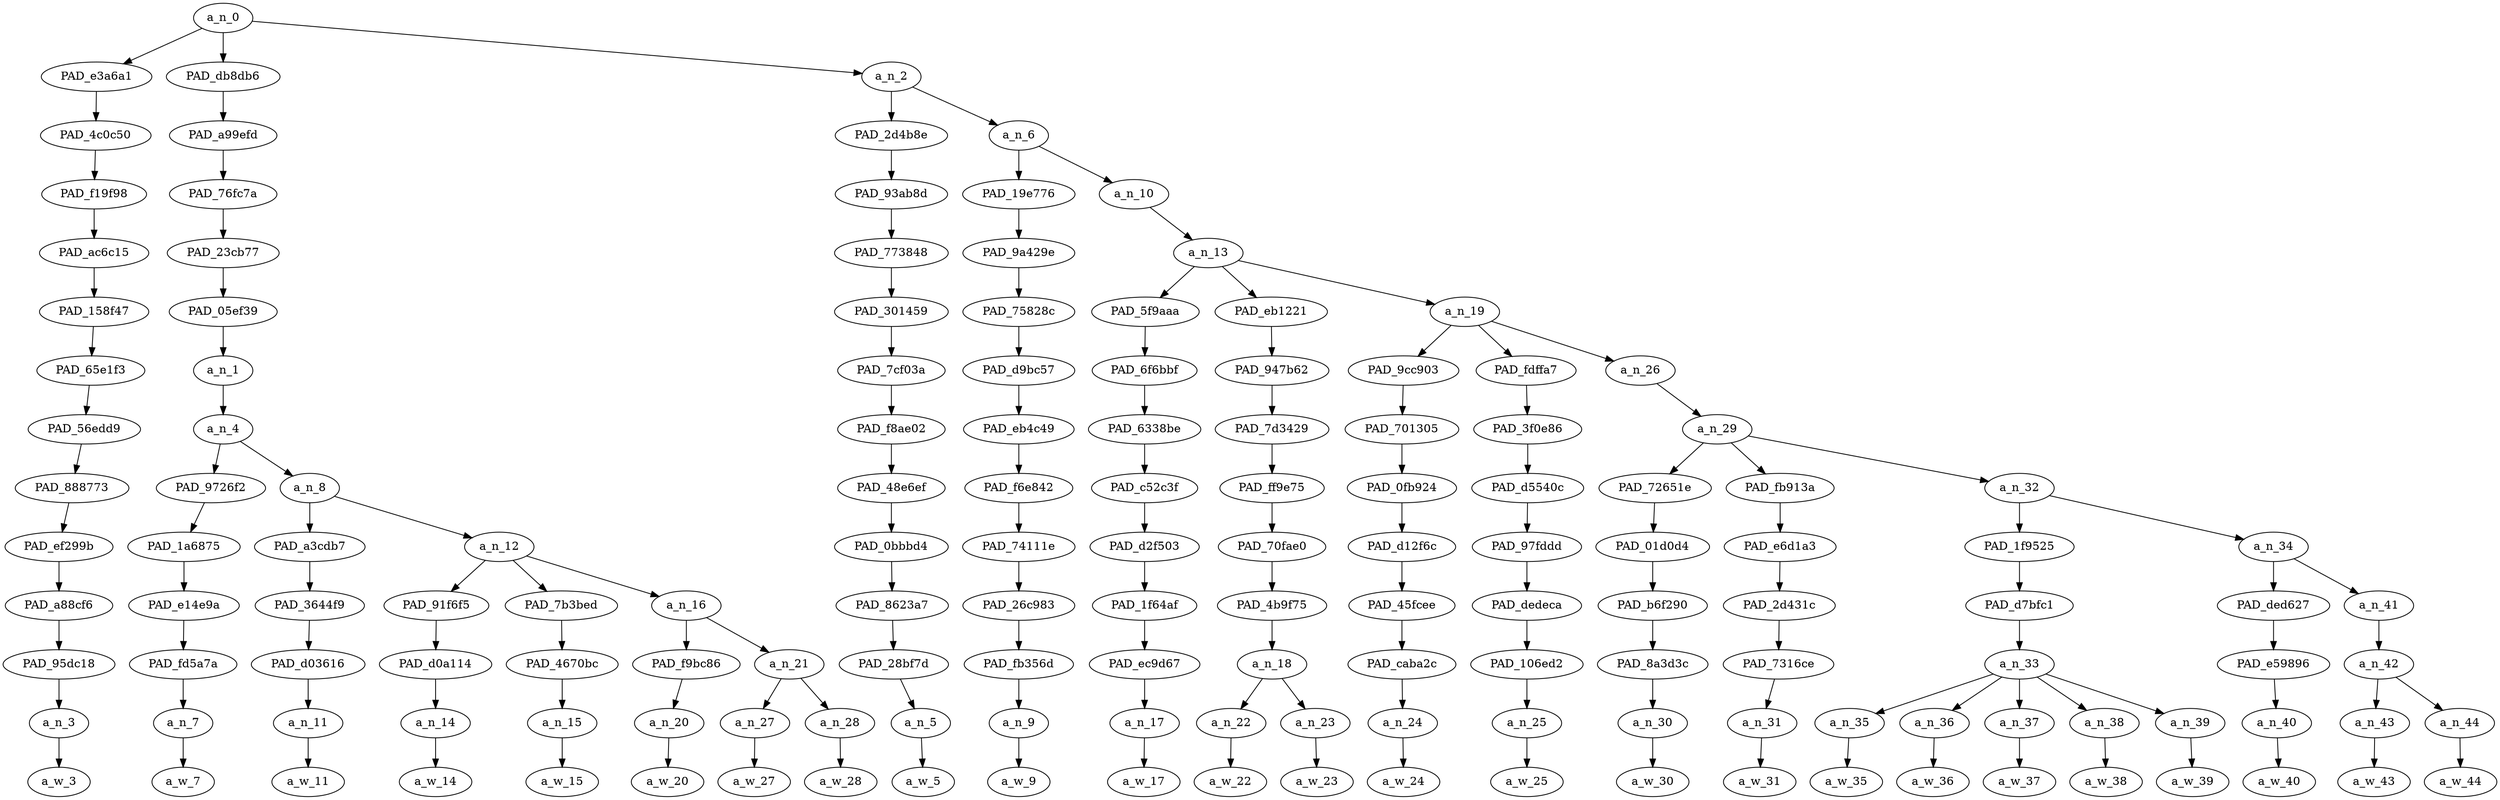 strict digraph "" {
	a_n_0	[div_dir=-1,
		index=0,
		level=13,
		pos="11.111496913580247,13!",
		text_span="[0, 1, 2, 3, 4, 5, 6, 7, 8, 9, 10, 11, 12, 13, 14, 15, 16, 17, 18, 19, 20, 21, 22, 23, 24]",
		value=0.99999999];
	PAD_e3a6a1	[div_dir=-1,
		index=2,
		level=12,
		pos="24.0,12!",
		text_span="[24]",
		value=0.03132533];
	a_n_0 -> PAD_e3a6a1;
	PAD_db8db6	[div_dir=-1,
		index=0,
		level=12,
		pos="1.0625,12!",
		text_span="[0, 1, 2, 3, 4, 5, 6]",
		value=0.15015305];
	a_n_0 -> PAD_db8db6;
	a_n_2	[div_dir=-1,
		index=1,
		level=12,
		pos="8.27199074074074,12!",
		text_span="[7, 8, 9, 10, 11, 12, 13, 14, 15, 16, 17, 18, 19, 20, 21, 22, 23]",
		value=0.81843705];
	a_n_0 -> a_n_2;
	PAD_4c0c50	[div_dir=-1,
		index=3,
		level=11,
		pos="24.0,11!",
		text_span="[24]",
		value=0.03132533];
	PAD_e3a6a1 -> PAD_4c0c50;
	PAD_f19f98	[div_dir=-1,
		index=4,
		level=10,
		pos="24.0,10!",
		text_span="[24]",
		value=0.03132533];
	PAD_4c0c50 -> PAD_f19f98;
	PAD_ac6c15	[div_dir=-1,
		index=4,
		level=9,
		pos="24.0,9!",
		text_span="[24]",
		value=0.03132533];
	PAD_f19f98 -> PAD_ac6c15;
	PAD_158f47	[div_dir=-1,
		index=6,
		level=8,
		pos="24.0,8!",
		text_span="[24]",
		value=0.03132533];
	PAD_ac6c15 -> PAD_158f47;
	PAD_65e1f3	[div_dir=-1,
		index=8,
		level=7,
		pos="24.0,7!",
		text_span="[24]",
		value=0.03132533];
	PAD_158f47 -> PAD_65e1f3;
	PAD_56edd9	[div_dir=-1,
		index=8,
		level=6,
		pos="24.0,6!",
		text_span="[24]",
		value=0.03132533];
	PAD_65e1f3 -> PAD_56edd9;
	PAD_888773	[div_dir=-1,
		index=11,
		level=5,
		pos="24.0,5!",
		text_span="[24]",
		value=0.03132533];
	PAD_56edd9 -> PAD_888773;
	PAD_ef299b	[div_dir=-1,
		index=13,
		level=4,
		pos="24.0,4!",
		text_span="[24]",
		value=0.03132533];
	PAD_888773 -> PAD_ef299b;
	PAD_a88cf6	[div_dir=-1,
		index=16,
		level=3,
		pos="24.0,3!",
		text_span="[24]",
		value=0.03132533];
	PAD_ef299b -> PAD_a88cf6;
	PAD_95dc18	[div_dir=-1,
		index=17,
		level=2,
		pos="24.0,2!",
		text_span="[24]",
		value=0.03132533];
	PAD_a88cf6 -> PAD_95dc18;
	a_n_3	[div_dir=-1,
		index=24,
		level=1,
		pos="24.0,1!",
		text_span="[24]",
		value=0.03132533];
	PAD_95dc18 -> a_n_3;
	a_w_3	[div_dir=0,
		index=24,
		level=0,
		pos="24,0!",
		text_span="[24]",
		value=😃];
	a_n_3 -> a_w_3;
	PAD_a99efd	[div_dir=-1,
		index=0,
		level=11,
		pos="1.0625,11!",
		text_span="[0, 1, 2, 3, 4, 5, 6]",
		value=0.15015305];
	PAD_db8db6 -> PAD_a99efd;
	PAD_76fc7a	[div_dir=-1,
		index=0,
		level=10,
		pos="1.0625,10!",
		text_span="[0, 1, 2, 3, 4, 5, 6]",
		value=0.15015305];
	PAD_a99efd -> PAD_76fc7a;
	PAD_23cb77	[div_dir=-1,
		index=0,
		level=9,
		pos="1.0625,9!",
		text_span="[0, 1, 2, 3, 4, 5, 6]",
		value=0.15015305];
	PAD_76fc7a -> PAD_23cb77;
	PAD_05ef39	[div_dir=-1,
		index=0,
		level=8,
		pos="1.0625,8!",
		text_span="[0, 1, 2, 3, 4, 5, 6]",
		value=0.15015305];
	PAD_23cb77 -> PAD_05ef39;
	a_n_1	[div_dir=-1,
		index=0,
		level=7,
		pos="1.0625,7!",
		text_span="[0, 1, 2, 3, 4, 5, 6]",
		value=0.15015305];
	PAD_05ef39 -> a_n_1;
	a_n_4	[div_dir=-1,
		index=0,
		level=6,
		pos="1.0625,6!",
		text_span="[0, 1, 2, 3, 4, 5, 6]",
		value=0.15010445];
	a_n_1 -> a_n_4;
	PAD_9726f2	[div_dir=-1,
		index=0,
		level=5,
		pos="0.0,5!",
		text_span="[0]",
		value=0.03307540];
	a_n_4 -> PAD_9726f2;
	a_n_8	[div_dir=1,
		index=1,
		level=5,
		pos="2.125,5!",
		text_span="[1, 2, 3, 4, 5, 6]",
		value=0.11698045];
	a_n_4 -> a_n_8;
	PAD_1a6875	[div_dir=-1,
		index=0,
		level=4,
		pos="0.0,4!",
		text_span="[0]",
		value=0.03307540];
	PAD_9726f2 -> PAD_1a6875;
	PAD_e14e9a	[div_dir=-1,
		index=0,
		level=3,
		pos="0.0,3!",
		text_span="[0]",
		value=0.03307540];
	PAD_1a6875 -> PAD_e14e9a;
	PAD_fd5a7a	[div_dir=-1,
		index=0,
		level=2,
		pos="0.0,2!",
		text_span="[0]",
		value=0.03307540];
	PAD_e14e9a -> PAD_fd5a7a;
	a_n_7	[div_dir=-1,
		index=0,
		level=1,
		pos="0.0,1!",
		text_span="[0]",
		value=0.03307540];
	PAD_fd5a7a -> a_n_7;
	a_w_7	[div_dir=0,
		index=0,
		level=0,
		pos="0,0!",
		text_span="[0]",
		value=imagine];
	a_n_7 -> a_w_7;
	PAD_a3cdb7	[div_dir=-1,
		index=1,
		level=4,
		pos="1.0,4!",
		text_span="[1]",
		value=0.01505305];
	a_n_8 -> PAD_a3cdb7;
	a_n_12	[div_dir=1,
		index=2,
		level=4,
		pos="3.25,4!",
		text_span="[2, 3, 4, 5, 6]",
		value=0.10187938];
	a_n_8 -> a_n_12;
	PAD_3644f9	[div_dir=-1,
		index=1,
		level=3,
		pos="1.0,3!",
		text_span="[1]",
		value=0.01505305];
	PAD_a3cdb7 -> PAD_3644f9;
	PAD_d03616	[div_dir=-1,
		index=1,
		level=2,
		pos="1.0,2!",
		text_span="[1]",
		value=0.01505305];
	PAD_3644f9 -> PAD_d03616;
	a_n_11	[div_dir=-1,
		index=1,
		level=1,
		pos="1.0,1!",
		text_span="[1]",
		value=0.01505305];
	PAD_d03616 -> a_n_11;
	a_w_11	[div_dir=0,
		index=1,
		level=0,
		pos="1,0!",
		text_span="[1]",
		value=if];
	a_n_11 -> a_w_11;
	PAD_91f6f5	[div_dir=1,
		index=2,
		level=3,
		pos="2.0,3!",
		text_span="[2]",
		value=0.01930540];
	a_n_12 -> PAD_91f6f5;
	PAD_7b3bed	[div_dir=-1,
		index=3,
		level=3,
		pos="3.0,3!",
		text_span="[3]",
		value=0.01602973];
	a_n_12 -> PAD_7b3bed;
	a_n_16	[div_dir=1,
		index=4,
		level=3,
		pos="4.75,3!",
		text_span="[4, 5, 6]",
		value=0.06648788];
	a_n_12 -> a_n_16;
	PAD_d0a114	[div_dir=1,
		index=2,
		level=2,
		pos="2.0,2!",
		text_span="[2]",
		value=0.01930540];
	PAD_91f6f5 -> PAD_d0a114;
	a_n_14	[div_dir=1,
		index=2,
		level=1,
		pos="2.0,1!",
		text_span="[2]",
		value=0.01930540];
	PAD_d0a114 -> a_n_14;
	a_w_14	[div_dir=0,
		index=2,
		level=0,
		pos="2,0!",
		text_span="[2]",
		value=i];
	a_n_14 -> a_w_14;
	PAD_4670bc	[div_dir=-1,
		index=3,
		level=2,
		pos="3.0,2!",
		text_span="[3]",
		value=0.01602973];
	PAD_7b3bed -> PAD_4670bc;
	a_n_15	[div_dir=-1,
		index=3,
		level=1,
		pos="3.0,1!",
		text_span="[3]",
		value=0.01602973];
	PAD_4670bc -> a_n_15;
	a_w_15	[div_dir=0,
		index=3,
		level=0,
		pos="3,0!",
		text_span="[3]",
		value=i1];
	a_n_15 -> a_w_15;
	PAD_f9bc86	[div_dir=-1,
		index=4,
		level=2,
		pos="4.0,2!",
		text_span="[4]",
		value=0.01750840];
	a_n_16 -> PAD_f9bc86;
	a_n_21	[div_dir=1,
		index=5,
		level=2,
		pos="5.5,2!",
		text_span="[5, 6]",
		value=0.04893299];
	a_n_16 -> a_n_21;
	a_n_20	[div_dir=-1,
		index=4,
		level=1,
		pos="4.0,1!",
		text_span="[4]",
		value=0.01750840];
	PAD_f9bc86 -> a_n_20;
	a_w_20	[div_dir=0,
		index=4,
		level=0,
		pos="4,0!",
		text_span="[4]",
		value=mean];
	a_n_20 -> a_w_20;
	a_n_27	[div_dir=1,
		index=5,
		level=1,
		pos="5.0,1!",
		text_span="[5]",
		value=0.01956428];
	a_n_21 -> a_n_27;
	a_n_28	[div_dir=1,
		index=6,
		level=1,
		pos="6.0,1!",
		text_span="[6]",
		value=0.02930365];
	a_n_21 -> a_n_28;
	a_w_27	[div_dir=0,
		index=5,
		level=0,
		pos="5,0!",
		text_span="[5]",
		value=my];
	a_n_27 -> a_w_27;
	a_w_28	[div_dir=0,
		index=6,
		level=0,
		pos="6,0!",
		text_span="[6]",
		value=friend];
	a_n_28 -> a_w_28;
	PAD_2d4b8e	[div_dir=1,
		index=1,
		level=11,
		pos="7.0,11!",
		text_span="[7]",
		value=0.01575919];
	a_n_2 -> PAD_2d4b8e;
	a_n_6	[div_dir=-1,
		index=2,
		level=11,
		pos="9.543981481481481,11!",
		text_span="[8, 9, 10, 11, 12, 13, 14, 15, 16, 17, 18, 19, 20, 21, 22, 23]",
		value=0.80261170];
	a_n_2 -> a_n_6;
	PAD_93ab8d	[div_dir=1,
		index=1,
		level=10,
		pos="7.0,10!",
		text_span="[7]",
		value=0.01575919];
	PAD_2d4b8e -> PAD_93ab8d;
	PAD_773848	[div_dir=1,
		index=1,
		level=9,
		pos="7.0,9!",
		text_span="[7]",
		value=0.01575919];
	PAD_93ab8d -> PAD_773848;
	PAD_301459	[div_dir=1,
		index=1,
		level=8,
		pos="7.0,8!",
		text_span="[7]",
		value=0.01575919];
	PAD_773848 -> PAD_301459;
	PAD_7cf03a	[div_dir=1,
		index=1,
		level=7,
		pos="7.0,7!",
		text_span="[7]",
		value=0.01575919];
	PAD_301459 -> PAD_7cf03a;
	PAD_f8ae02	[div_dir=1,
		index=1,
		level=6,
		pos="7.0,6!",
		text_span="[7]",
		value=0.01575919];
	PAD_7cf03a -> PAD_f8ae02;
	PAD_48e6ef	[div_dir=1,
		index=2,
		level=5,
		pos="7.0,5!",
		text_span="[7]",
		value=0.01575919];
	PAD_f8ae02 -> PAD_48e6ef;
	PAD_0bbbd4	[div_dir=1,
		index=3,
		level=4,
		pos="7.0,4!",
		text_span="[7]",
		value=0.01575919];
	PAD_48e6ef -> PAD_0bbbd4;
	PAD_8623a7	[div_dir=1,
		index=5,
		level=3,
		pos="7.0,3!",
		text_span="[7]",
		value=0.01575919];
	PAD_0bbbd4 -> PAD_8623a7;
	PAD_28bf7d	[div_dir=1,
		index=6,
		level=2,
		pos="7.0,2!",
		text_span="[7]",
		value=0.01575919];
	PAD_8623a7 -> PAD_28bf7d;
	a_n_5	[div_dir=1,
		index=7,
		level=1,
		pos="7.0,1!",
		text_span="[7]",
		value=0.01575919];
	PAD_28bf7d -> a_n_5;
	a_w_5	[div_dir=0,
		index=7,
		level=0,
		pos="7,0!",
		text_span="[7]",
		value=does];
	a_n_5 -> a_w_5;
	PAD_19e776	[div_dir=-1,
		index=2,
		level=10,
		pos="8.0,10!",
		text_span="[8]",
		value=0.01933368];
	a_n_6 -> PAD_19e776;
	a_n_10	[div_dir=-1,
		index=3,
		level=10,
		pos="11.087962962962964,10!",
		text_span="[9, 10, 11, 12, 13, 14, 15, 16, 17, 18, 19, 20, 21, 22, 23]",
		value=0.78320827];
	a_n_6 -> a_n_10;
	PAD_9a429e	[div_dir=-1,
		index=2,
		level=9,
		pos="8.0,9!",
		text_span="[8]",
		value=0.01933368];
	PAD_19e776 -> PAD_9a429e;
	PAD_75828c	[div_dir=-1,
		index=2,
		level=8,
		pos="8.0,8!",
		text_span="[8]",
		value=0.01933368];
	PAD_9a429e -> PAD_75828c;
	PAD_d9bc57	[div_dir=-1,
		index=2,
		level=7,
		pos="8.0,7!",
		text_span="[8]",
		value=0.01933368];
	PAD_75828c -> PAD_d9bc57;
	PAD_eb4c49	[div_dir=-1,
		index=2,
		level=6,
		pos="8.0,6!",
		text_span="[8]",
		value=0.01933368];
	PAD_d9bc57 -> PAD_eb4c49;
	PAD_f6e842	[div_dir=-1,
		index=3,
		level=5,
		pos="8.0,5!",
		text_span="[8]",
		value=0.01933368];
	PAD_eb4c49 -> PAD_f6e842;
	PAD_74111e	[div_dir=-1,
		index=4,
		level=4,
		pos="8.0,4!",
		text_span="[8]",
		value=0.01933368];
	PAD_f6e842 -> PAD_74111e;
	PAD_26c983	[div_dir=-1,
		index=6,
		level=3,
		pos="8.0,3!",
		text_span="[8]",
		value=0.01933368];
	PAD_74111e -> PAD_26c983;
	PAD_fb356d	[div_dir=-1,
		index=7,
		level=2,
		pos="8.0,2!",
		text_span="[8]",
		value=0.01933368];
	PAD_26c983 -> PAD_fb356d;
	a_n_9	[div_dir=-1,
		index=8,
		level=1,
		pos="8.0,1!",
		text_span="[8]",
		value=0.01933368];
	PAD_fb356d -> a_n_9;
	a_w_9	[div_dir=0,
		index=8,
		level=0,
		pos="8,0!",
		text_span="[8]",
		value=start];
	a_n_9 -> a_w_9;
	a_n_13	[div_dir=-1,
		index=3,
		level=9,
		pos="11.087962962962964,9!",
		text_span="[9, 10, 11, 12, 13, 14, 15, 16, 17, 18, 19, 20, 21, 22, 23]",
		value=0.78314538];
	a_n_10 -> a_n_13;
	PAD_5f9aaa	[div_dir=1,
		index=3,
		level=8,
		pos="9.0,8!",
		text_span="[9]",
		value=0.03030164];
	a_n_13 -> PAD_5f9aaa;
	PAD_eb1221	[div_dir=1,
		index=4,
		level=8,
		pos="10.5,8!",
		text_span="[10, 11]",
		value=0.05234738];
	a_n_13 -> PAD_eb1221;
	a_n_19	[div_dir=-1,
		index=5,
		level=8,
		pos="13.763888888888891,8!",
		text_span="[12, 13, 14, 15, 16, 17, 18, 19, 20, 21, 22, 23]",
		value=0.70043347];
	a_n_13 -> a_n_19;
	PAD_6f6bbf	[div_dir=1,
		index=3,
		level=7,
		pos="9.0,7!",
		text_span="[9]",
		value=0.03030164];
	PAD_5f9aaa -> PAD_6f6bbf;
	PAD_6338be	[div_dir=1,
		index=3,
		level=6,
		pos="9.0,6!",
		text_span="[9]",
		value=0.03030164];
	PAD_6f6bbf -> PAD_6338be;
	PAD_c52c3f	[div_dir=1,
		index=4,
		level=5,
		pos="9.0,5!",
		text_span="[9]",
		value=0.03030164];
	PAD_6338be -> PAD_c52c3f;
	PAD_d2f503	[div_dir=1,
		index=5,
		level=4,
		pos="9.0,4!",
		text_span="[9]",
		value=0.03030164];
	PAD_c52c3f -> PAD_d2f503;
	PAD_1f64af	[div_dir=1,
		index=7,
		level=3,
		pos="9.0,3!",
		text_span="[9]",
		value=0.03030164];
	PAD_d2f503 -> PAD_1f64af;
	PAD_ec9d67	[div_dir=1,
		index=8,
		level=2,
		pos="9.0,2!",
		text_span="[9]",
		value=0.03030164];
	PAD_1f64af -> PAD_ec9d67;
	a_n_17	[div_dir=1,
		index=9,
		level=1,
		pos="9.0,1!",
		text_span="[9]",
		value=0.03030164];
	PAD_ec9d67 -> a_n_17;
	a_w_17	[div_dir=0,
		index=9,
		level=0,
		pos="9,0!",
		text_span="[9]",
		value=liking];
	a_n_17 -> a_w_17;
	PAD_947b62	[div_dir=1,
		index=4,
		level=7,
		pos="10.5,7!",
		text_span="[10, 11]",
		value=0.05234738];
	PAD_eb1221 -> PAD_947b62;
	PAD_7d3429	[div_dir=1,
		index=4,
		level=6,
		pos="10.5,6!",
		text_span="[10, 11]",
		value=0.05234738];
	PAD_947b62 -> PAD_7d3429;
	PAD_ff9e75	[div_dir=1,
		index=5,
		level=5,
		pos="10.5,5!",
		text_span="[10, 11]",
		value=0.05234738];
	PAD_7d3429 -> PAD_ff9e75;
	PAD_70fae0	[div_dir=1,
		index=6,
		level=4,
		pos="10.5,4!",
		text_span="[10, 11]",
		value=0.05234738];
	PAD_ff9e75 -> PAD_70fae0;
	PAD_4b9f75	[div_dir=1,
		index=8,
		level=3,
		pos="10.5,3!",
		text_span="[10, 11]",
		value=0.05234738];
	PAD_70fae0 -> PAD_4b9f75;
	a_n_18	[div_dir=1,
		index=9,
		level=2,
		pos="10.5,2!",
		text_span="[10, 11]",
		value=0.05234738];
	PAD_4b9f75 -> a_n_18;
	a_n_22	[div_dir=1,
		index=10,
		level=1,
		pos="10.0,1!",
		text_span="[10]",
		value=0.01968119];
	a_n_18 -> a_n_22;
	a_n_23	[div_dir=1,
		index=11,
		level=1,
		pos="11.0,1!",
		text_span="[11]",
		value=0.03243285];
	a_n_18 -> a_n_23;
	a_w_22	[div_dir=0,
		index=10,
		level=0,
		pos="10,0!",
		text_span="[10]",
		value=this];
	a_n_22 -> a_w_22;
	a_w_23	[div_dir=0,
		index=11,
		level=0,
		pos="11,0!",
		text_span="[11]",
		value=person];
	a_n_23 -> a_w_23;
	PAD_9cc903	[div_dir=1,
		index=5,
		level=7,
		pos="12.0,7!",
		text_span="[12]",
		value=0.01646503];
	a_n_19 -> PAD_9cc903;
	PAD_fdffa7	[div_dir=1,
		index=6,
		level=7,
		pos="13.0,7!",
		text_span="[13]",
		value=0.01589402];
	a_n_19 -> PAD_fdffa7;
	a_n_26	[div_dir=-1,
		index=7,
		level=7,
		pos="16.291666666666668,7!",
		text_span="[14, 15, 16, 17, 18, 19, 20, 21, 22, 23]",
		value=0.66787316];
	a_n_19 -> a_n_26;
	PAD_701305	[div_dir=1,
		index=5,
		level=6,
		pos="12.0,6!",
		text_span="[12]",
		value=0.01646503];
	PAD_9cc903 -> PAD_701305;
	PAD_0fb924	[div_dir=1,
		index=6,
		level=5,
		pos="12.0,5!",
		text_span="[12]",
		value=0.01646503];
	PAD_701305 -> PAD_0fb924;
	PAD_d12f6c	[div_dir=1,
		index=7,
		level=4,
		pos="12.0,4!",
		text_span="[12]",
		value=0.01646503];
	PAD_0fb924 -> PAD_d12f6c;
	PAD_45fcee	[div_dir=1,
		index=9,
		level=3,
		pos="12.0,3!",
		text_span="[12]",
		value=0.01646503];
	PAD_d12f6c -> PAD_45fcee;
	PAD_caba2c	[div_dir=1,
		index=10,
		level=2,
		pos="12.0,2!",
		text_span="[12]",
		value=0.01646503];
	PAD_45fcee -> PAD_caba2c;
	a_n_24	[div_dir=1,
		index=12,
		level=1,
		pos="12.0,1!",
		text_span="[12]",
		value=0.01646503];
	PAD_caba2c -> a_n_24;
	a_w_24	[div_dir=0,
		index=12,
		level=0,
		pos="12,0!",
		text_span="[12]",
		value=right];
	a_n_24 -> a_w_24;
	PAD_3f0e86	[div_dir=1,
		index=6,
		level=6,
		pos="13.0,6!",
		text_span="[13]",
		value=0.01589402];
	PAD_fdffa7 -> PAD_3f0e86;
	PAD_d5540c	[div_dir=1,
		index=7,
		level=5,
		pos="13.0,5!",
		text_span="[13]",
		value=0.01589402];
	PAD_3f0e86 -> PAD_d5540c;
	PAD_97fddd	[div_dir=1,
		index=8,
		level=4,
		pos="13.0,4!",
		text_span="[13]",
		value=0.01589402];
	PAD_d5540c -> PAD_97fddd;
	PAD_dedeca	[div_dir=1,
		index=10,
		level=3,
		pos="13.0,3!",
		text_span="[13]",
		value=0.01589402];
	PAD_97fddd -> PAD_dedeca;
	PAD_106ed2	[div_dir=1,
		index=11,
		level=2,
		pos="13.0,2!",
		text_span="[13]",
		value=0.01589402];
	PAD_dedeca -> PAD_106ed2;
	a_n_25	[div_dir=1,
		index=13,
		level=1,
		pos="13.0,1!",
		text_span="[13]",
		value=0.01589402];
	PAD_106ed2 -> a_n_25;
	a_w_25	[div_dir=0,
		index=13,
		level=0,
		pos="13,0!",
		text_span="[13]",
		value=after];
	a_n_25 -> a_w_25;
	a_n_29	[div_dir=-1,
		index=7,
		level=6,
		pos="16.291666666666668,6!",
		text_span="[14, 15, 16, 17, 18, 19, 20, 21, 22, 23]",
		value=0.66760600];
	a_n_26 -> a_n_29;
	PAD_72651e	[div_dir=-1,
		index=8,
		level=5,
		pos="14.0,5!",
		text_span="[14]",
		value=0.02897054];
	a_n_29 -> PAD_72651e;
	PAD_fb913a	[div_dir=1,
		index=9,
		level=5,
		pos="15.0,5!",
		text_span="[15]",
		value=0.02135643];
	a_n_29 -> PAD_fb913a;
	a_n_32	[div_dir=-1,
		index=10,
		level=5,
		pos="19.875,5!",
		text_span="[16, 17, 18, 19, 20, 21, 22, 23]",
		value=0.61701186];
	a_n_29 -> a_n_32;
	PAD_01d0d4	[div_dir=-1,
		index=9,
		level=4,
		pos="14.0,4!",
		text_span="[14]",
		value=0.02897054];
	PAD_72651e -> PAD_01d0d4;
	PAD_b6f290	[div_dir=-1,
		index=11,
		level=3,
		pos="14.0,3!",
		text_span="[14]",
		value=0.02897054];
	PAD_01d0d4 -> PAD_b6f290;
	PAD_8a3d3c	[div_dir=-1,
		index=12,
		level=2,
		pos="14.0,2!",
		text_span="[14]",
		value=0.02897054];
	PAD_b6f290 -> PAD_8a3d3c;
	a_n_30	[div_dir=-1,
		index=14,
		level=1,
		pos="14.0,1!",
		text_span="[14]",
		value=0.02897054];
	PAD_8a3d3c -> a_n_30;
	a_w_30	[div_dir=0,
		index=14,
		level=0,
		pos="14,0!",
		text_span="[14]",
		value=rejecting];
	a_n_30 -> a_w_30;
	PAD_e6d1a3	[div_dir=1,
		index=10,
		level=4,
		pos="15.0,4!",
		text_span="[15]",
		value=0.02135643];
	PAD_fb913a -> PAD_e6d1a3;
	PAD_2d431c	[div_dir=1,
		index=12,
		level=3,
		pos="15.0,3!",
		text_span="[15]",
		value=0.02135643];
	PAD_e6d1a3 -> PAD_2d431c;
	PAD_7316ce	[div_dir=1,
		index=13,
		level=2,
		pos="15.0,2!",
		text_span="[15]",
		value=0.02135643];
	PAD_2d431c -> PAD_7316ce;
	a_n_31	[div_dir=1,
		index=15,
		level=1,
		pos="15.0,1!",
		text_span="[15]",
		value=0.02135643];
	PAD_7316ce -> a_n_31;
	a_w_31	[div_dir=0,
		index=15,
		level=0,
		pos="15,0!",
		text_span="[15]",
		value=them];
	a_n_31 -> a_w_31;
	PAD_1f9525	[div_dir=-1,
		index=11,
		level=4,
		pos="18.0,4!",
		text_span="[16, 17, 18, 19, 20]",
		value=0.56122622];
	a_n_32 -> PAD_1f9525;
	a_n_34	[div_dir=1,
		index=12,
		level=4,
		pos="21.75,4!",
		text_span="[21, 22, 23]",
		value=0.05543927];
	a_n_32 -> a_n_34;
	PAD_d7bfc1	[div_dir=-1,
		index=13,
		level=3,
		pos="18.0,3!",
		text_span="[16, 17, 18, 19, 20]",
		value=0.56122622];
	PAD_1f9525 -> PAD_d7bfc1;
	a_n_33	[div_dir=-1,
		index=14,
		level=2,
		pos="18.0,2!",
		text_span="[16, 17, 18, 19, 20]",
		value=0.56122622];
	PAD_d7bfc1 -> a_n_33;
	a_n_35	[div_dir=1,
		index=16,
		level=1,
		pos="16.0,1!",
		text_span="[16]",
		value=0.03477061];
	a_n_33 -> a_n_35;
	a_n_36	[div_dir=1,
		index=17,
		level=1,
		pos="17.0,1!",
		text_span="[17]",
		value=0.04786708];
	a_n_33 -> a_n_36;
	a_n_37	[div_dir=1,
		index=18,
		level=1,
		pos="18.0,1!",
		text_span="[18]",
		value=0.10551917];
	a_n_33 -> a_n_37;
	a_n_38	[div_dir=-1,
		index=19,
		level=1,
		pos="19.0,1!",
		text_span="[19]",
		value=0.28532304];
	a_n_33 -> a_n_38;
	a_n_39	[div_dir=1,
		index=20,
		level=1,
		pos="20.0,1!",
		text_span="[20]",
		value=0.08725109];
	a_n_33 -> a_n_39;
	a_w_35	[div_dir=0,
		index=16,
		level=0,
		pos="16,0!",
		text_span="[16]",
		value=what];
	a_n_35 -> a_w_35;
	a_w_36	[div_dir=0,
		index=17,
		level=0,
		pos="17,0!",
		text_span="[17]",
		value=a];
	a_n_36 -> a_w_36;
	a_w_37	[div_dir=0,
		index=18,
		level=0,
		pos="18,0!",
		text_span="[18]",
		value=typical];
	a_n_37 -> a_w_37;
	a_w_38	[div_dir=0,
		index=19,
		level=0,
		pos="19,0!",
		text_span="[19]",
		value=dyke];
	a_n_38 -> a_w_38;
	a_w_39	[div_dir=0,
		index=20,
		level=0,
		pos="20,0!",
		text_span="[20]",
		value=move];
	a_n_39 -> a_w_39;
	PAD_ded627	[div_dir=1,
		index=14,
		level=3,
		pos="21.0,3!",
		text_span="[21]",
		value=0.02689646];
	a_n_34 -> PAD_ded627;
	a_n_41	[div_dir=1,
		index=15,
		level=3,
		pos="22.5,3!",
		text_span="[22, 23]",
		value=0.02846928];
	a_n_34 -> a_n_41;
	PAD_e59896	[div_dir=1,
		index=15,
		level=2,
		pos="21.0,2!",
		text_span="[21]",
		value=0.02689646];
	PAD_ded627 -> PAD_e59896;
	a_n_40	[div_dir=1,
		index=21,
		level=1,
		pos="21.0,1!",
		text_span="[21]",
		value=0.02689646];
	PAD_e59896 -> a_n_40;
	a_w_40	[div_dir=0,
		index=21,
		level=0,
		pos="21,0!",
		text_span="[21]",
		value=that];
	a_n_40 -> a_w_40;
	a_n_42	[div_dir=1,
		index=16,
		level=2,
		pos="22.5,2!",
		text_span="[22, 23]",
		value=0.02842723];
	a_n_41 -> a_n_42;
	a_n_43	[div_dir=1,
		index=22,
		level=1,
		pos="22.0,1!",
		text_span="[22]",
		value=0.01430433];
	a_n_42 -> a_n_43;
	a_n_44	[div_dir=1,
		index=23,
		level=1,
		pos="23.0,1!",
		text_span="[23]",
		value=0.01408085];
	a_n_42 -> a_n_44;
	a_w_43	[div_dir=0,
		index=22,
		level=0,
		pos="22,0!",
		text_span="[22]",
		value=would];
	a_n_43 -> a_w_43;
	a_w_44	[div_dir=0,
		index=23,
		level=0,
		pos="23,0!",
		text_span="[23]",
		value=be];
	a_n_44 -> a_w_44;
}
